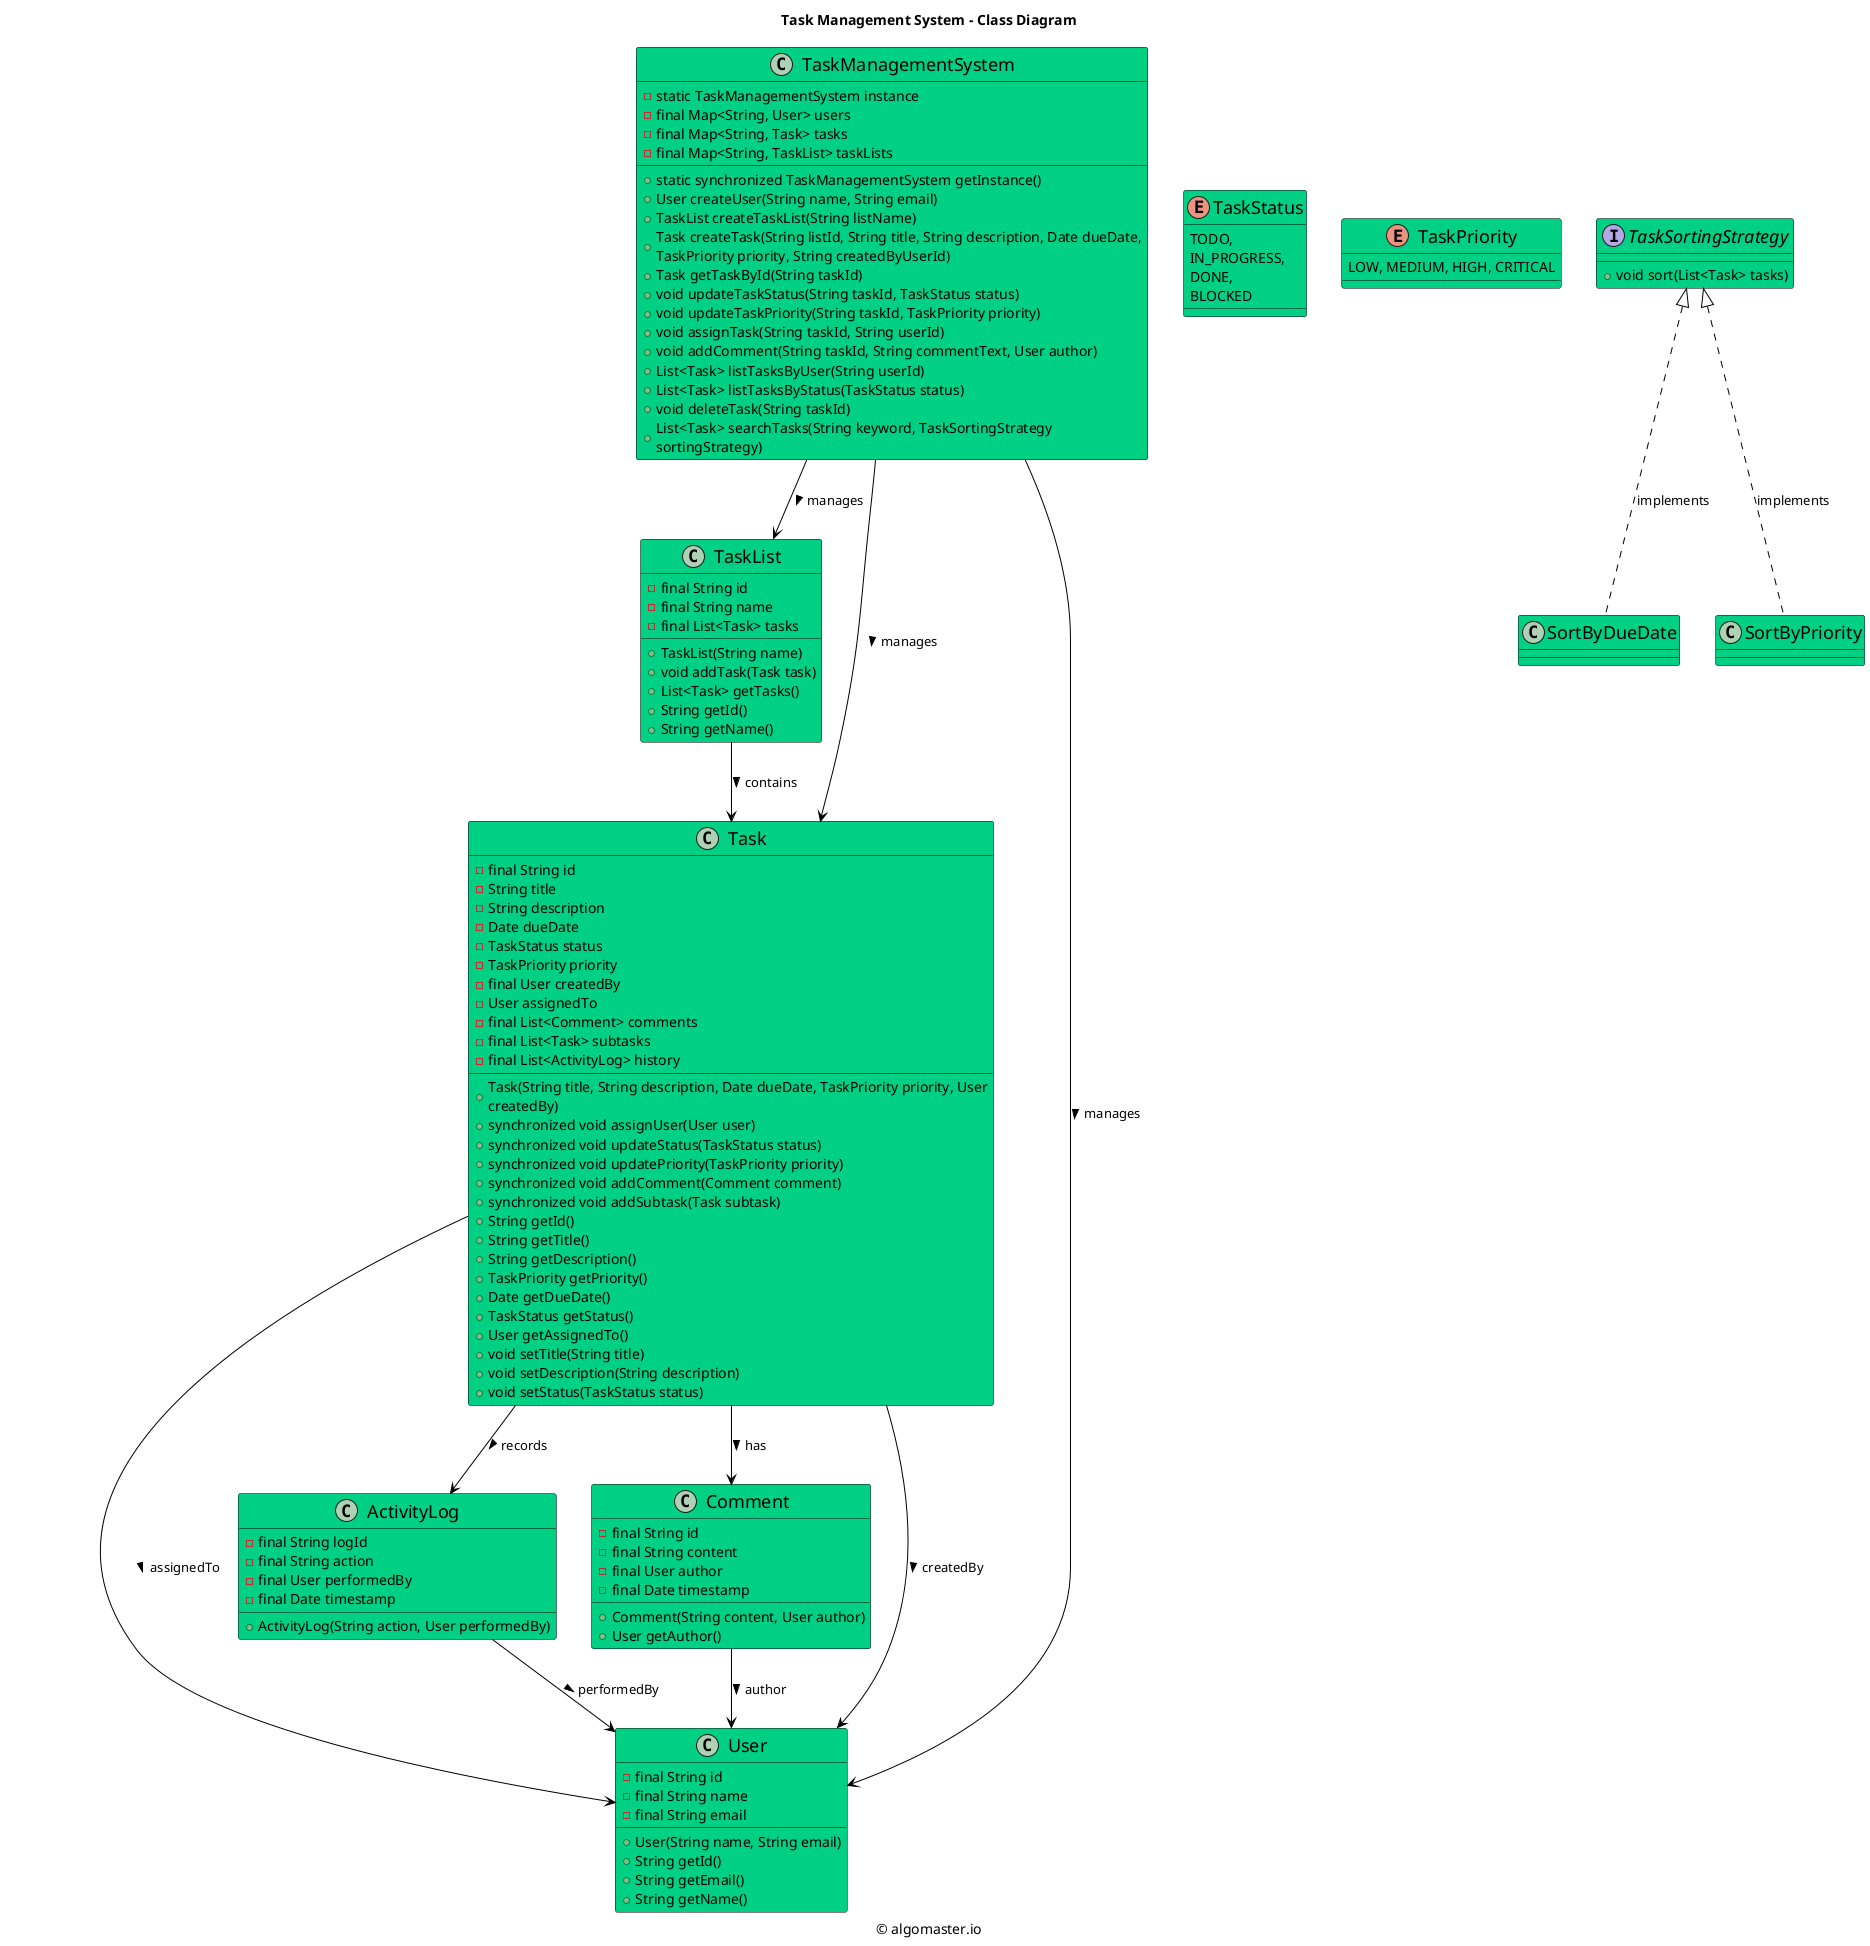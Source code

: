 ```plantuml
@startuml

title Task Management System - Class Diagram

caption © algomaster.io

skinparam backgroundColor white
skinparam wrapWidth 500

skinparam class {
  BackgroundColor #00D084
  BorderColor black
  ArrowColor black
  FontSize 18
}

class TaskList {
    - final String id
    - final String name
    - final List<Task> tasks
    + TaskList(String name)
    + void addTask(Task task)
    + List<Task> getTasks()
    + String getId()
    + String getName()
}

class User {
    - final String id
    - final String name
    - final String email
    + User(String name, String email)
    + String getId()
    + String getEmail()
    + String getName()
}

class Task {
    - final String id
    - String title
    - String description
    - Date dueDate
    - TaskStatus status
    - TaskPriority priority
    - final User createdBy
    - User assignedTo
    - final List<Comment> comments
    - final List<Task> subtasks
    - final List<ActivityLog> history
    + Task(String title, String description, Date dueDate, TaskPriority priority, User createdBy)
    + synchronized void assignUser(User user)
    + synchronized void updateStatus(TaskStatus status)
    + synchronized void updatePriority(TaskPriority priority)
    + synchronized void addComment(Comment comment)
    + synchronized void addSubtask(Task subtask)
    + String getId()
    + String getTitle()
    + String getDescription()
    + TaskPriority getPriority()
    + Date getDueDate()
    + TaskStatus getStatus()
    + User getAssignedTo()
    + void setTitle(String title)
    + void setDescription(String description)
    + void setStatus(TaskStatus status)
}

class ActivityLog {
    - final String logId
    - final String action
    - final User performedBy
    - final Date timestamp
    + ActivityLog(String action, User performedBy)
}

class Comment {
    - final String id
    - final String content
    - final User author
    - final Date timestamp
    + Comment(String content, User author)
    + User getAuthor()
}

class TaskManagementSystem {
    - static TaskManagementSystem instance
    - final Map<String, User> users
    - final Map<String, Task> tasks
    - final Map<String, TaskList> taskLists
    + static synchronized TaskManagementSystem getInstance()
    + User createUser(String name, String email)
    + TaskList createTaskList(String listName)
    + Task createTask(String listId, String title, String description, Date dueDate, TaskPriority priority, String createdByUserId)
    + Task getTaskById(String taskId)
    + void updateTaskStatus(String taskId, TaskStatus status)
    + void updateTaskPriority(String taskId, TaskPriority priority)
    + void assignTask(String taskId, String userId)
    + void addComment(String taskId, String commentText, User author)
    + List<Task> listTasksByUser(String userId)
    + List<Task> listTasksByStatus(TaskStatus status)
    + void deleteTask(String taskId)
    + List<Task> searchTasks(String keyword, TaskSortingStrategy sortingStrategy)
}

enum TaskStatus {
    TODO,
    IN_PROGRESS,
    DONE,
    BLOCKED
}

enum TaskPriority {
    LOW, MEDIUM, HIGH, CRITICAL
}

TaskManagementSystem --> User: manages >
TaskManagementSystem --> Task: manages >
TaskManagementSystem --> TaskList: manages >
TaskList --> Task: contains >
Task --> User: createdBy >
Task --> User: assignedTo >
Task --> Comment: has >
Task --> ActivityLog: records >
ActivityLog --> User: performedBy >
Comment --> User: author >

interface TaskSortingStrategy {
    + void sort(List<Task> tasks)
}

TaskSortingStrategy <|.. SortByDueDate: implements
TaskSortingStrategy <|.. SortByPriority: implements

@enduml
```